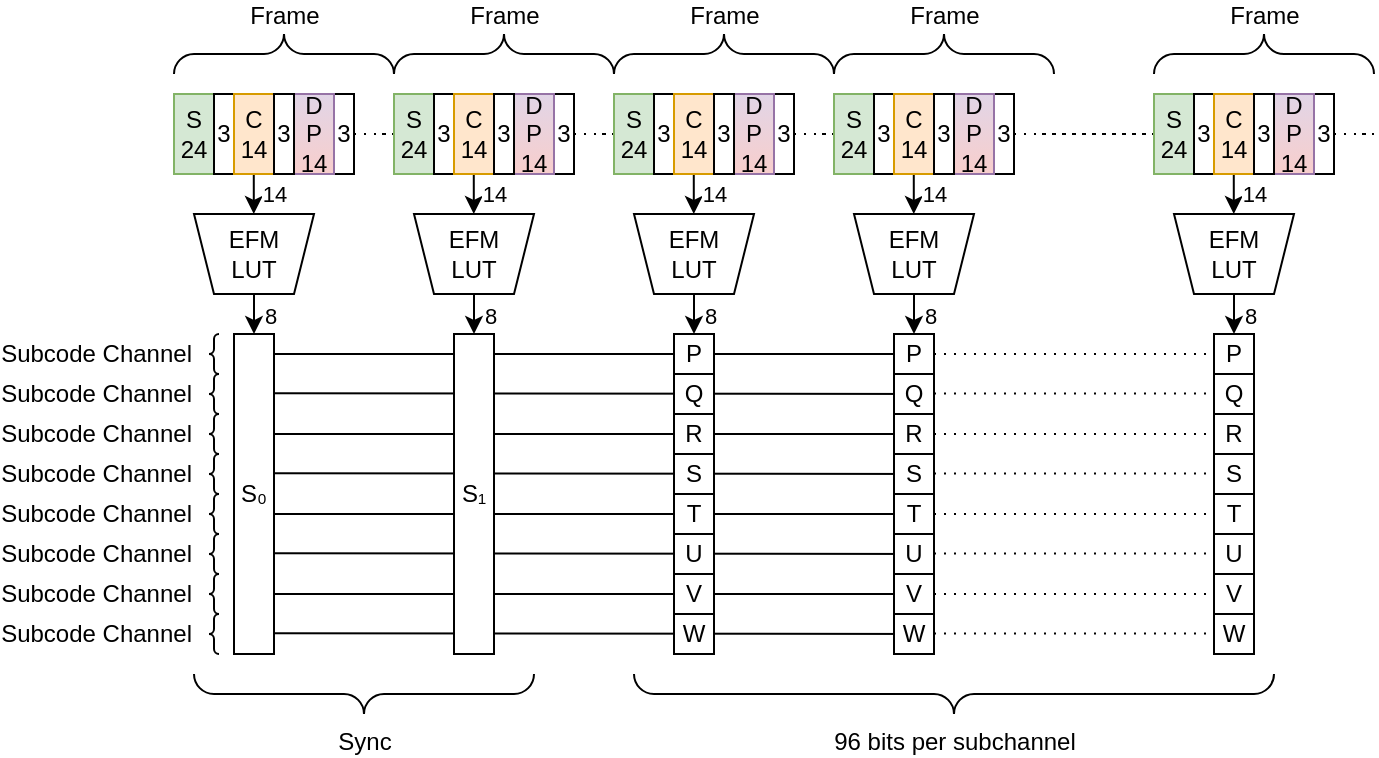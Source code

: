 <mxfile version="20.8.10" type="device"><diagram name="Page-1" id="eJ5jfz9cnsVes51Aqf3n"><mxGraphModel dx="630" dy="610" grid="1" gridSize="10" guides="1" tooltips="1" connect="1" arrows="1" fold="1" page="1" pageScale="1" pageWidth="850" pageHeight="1100" math="0" shadow="0"><root><mxCell id="0"/><mxCell id="1" parent="0"/><mxCell id="e2myvBn2WA90nO6F-CfB-109" value="" style="endArrow=none;html=1;rounded=0;exitX=1;exitY=0.5;exitDx=0;exitDy=0;entryX=1;entryY=0.5;entryDx=0;entryDy=0;" edge="1" parent="1" target="e2myvBn2WA90nO6F-CfB-201"><mxGeometry width="50" height="50" relative="1" as="geometry"><mxPoint x="200" y="290" as="sourcePoint"/><mxPoint x="570" y="290" as="targetPoint"/></mxGeometry></mxCell><mxCell id="e2myvBn2WA90nO6F-CfB-110" value="" style="endArrow=none;html=1;rounded=0;exitX=1;exitY=0.5;exitDx=0;exitDy=0;entryX=1;entryY=0.5;entryDx=0;entryDy=0;" edge="1" parent="1" target="e2myvBn2WA90nO6F-CfB-202"><mxGeometry width="50" height="50" relative="1" as="geometry"><mxPoint x="200.0" y="309.58" as="sourcePoint"/><mxPoint x="570" y="309.58" as="targetPoint"/></mxGeometry></mxCell><mxCell id="e2myvBn2WA90nO6F-CfB-111" value="" style="endArrow=none;html=1;rounded=0;exitX=1;exitY=0.5;exitDx=0;exitDy=0;entryX=1;entryY=0.5;entryDx=0;entryDy=0;" edge="1" parent="1" target="e2myvBn2WA90nO6F-CfB-204"><mxGeometry width="50" height="50" relative="1" as="geometry"><mxPoint x="200.0" y="349.58" as="sourcePoint"/><mxPoint x="570" y="349.58" as="targetPoint"/></mxGeometry></mxCell><mxCell id="e2myvBn2WA90nO6F-CfB-112" value="" style="endArrow=none;html=1;rounded=0;exitX=1;exitY=0.5;exitDx=0;exitDy=0;entryX=1;entryY=0.5;entryDx=0;entryDy=0;" edge="1" parent="1" target="e2myvBn2WA90nO6F-CfB-203"><mxGeometry width="50" height="50" relative="1" as="geometry"><mxPoint x="200.0" y="330" as="sourcePoint"/><mxPoint x="570" y="330" as="targetPoint"/></mxGeometry></mxCell><mxCell id="e2myvBn2WA90nO6F-CfB-113" value="" style="endArrow=none;html=1;rounded=0;exitX=1;exitY=0.5;exitDx=0;exitDy=0;entryX=1;entryY=0.5;entryDx=0;entryDy=0;" edge="1" parent="1" target="e2myvBn2WA90nO6F-CfB-208"><mxGeometry width="50" height="50" relative="1" as="geometry"><mxPoint x="200.0" y="429.58" as="sourcePoint"/><mxPoint x="570" y="429.58" as="targetPoint"/></mxGeometry></mxCell><mxCell id="e2myvBn2WA90nO6F-CfB-114" value="" style="endArrow=none;html=1;rounded=0;exitX=1;exitY=0.5;exitDx=0;exitDy=0;entryX=1;entryY=0.5;entryDx=0;entryDy=0;" edge="1" parent="1" target="e2myvBn2WA90nO6F-CfB-207"><mxGeometry width="50" height="50" relative="1" as="geometry"><mxPoint x="200.0" y="410" as="sourcePoint"/><mxPoint x="570" y="410" as="targetPoint"/></mxGeometry></mxCell><mxCell id="e2myvBn2WA90nO6F-CfB-115" value="" style="endArrow=none;html=1;rounded=0;exitX=1;exitY=0.5;exitDx=0;exitDy=0;entryX=1;entryY=0.5;entryDx=0;entryDy=0;" edge="1" parent="1" target="e2myvBn2WA90nO6F-CfB-206"><mxGeometry width="50" height="50" relative="1" as="geometry"><mxPoint x="200.0" y="389.58" as="sourcePoint"/><mxPoint x="570" y="389.58" as="targetPoint"/></mxGeometry></mxCell><mxCell id="e2myvBn2WA90nO6F-CfB-116" value="" style="endArrow=none;html=1;rounded=0;exitX=1;exitY=0.5;exitDx=0;exitDy=0;entryX=1;entryY=0.5;entryDx=0;entryDy=0;" edge="1" parent="1" target="e2myvBn2WA90nO6F-CfB-205"><mxGeometry width="50" height="50" relative="1" as="geometry"><mxPoint x="200.0" y="370" as="sourcePoint"/><mxPoint x="570" y="370" as="targetPoint"/></mxGeometry></mxCell><mxCell id="e2myvBn2WA90nO6F-CfB-1" value="&lt;div&gt;S&lt;/div&gt;&lt;div&gt;24&lt;br&gt;&lt;/div&gt;" style="rounded=0;whiteSpace=wrap;html=1;fillColor=#d5e8d4;strokeColor=#82b366;" vertex="1" parent="1"><mxGeometry x="150" y="160" width="20" height="40" as="geometry"/></mxCell><mxCell id="e2myvBn2WA90nO6F-CfB-2" value="3" style="rounded=0;whiteSpace=wrap;html=1;" vertex="1" parent="1"><mxGeometry x="170" y="160" width="10" height="40" as="geometry"/></mxCell><mxCell id="e2myvBn2WA90nO6F-CfB-35" style="edgeStyle=orthogonalEdgeStyle;rounded=0;orthogonalLoop=1;jettySize=auto;html=1;exitX=0.5;exitY=1;exitDx=0;exitDy=0;entryX=0.5;entryY=0;entryDx=0;entryDy=0;" edge="1" parent="1"><mxGeometry relative="1" as="geometry"><mxPoint x="189.89" y="200" as="sourcePoint"/><mxPoint x="189.89" y="220" as="targetPoint"/><Array as="points"><mxPoint x="189.89" y="210"/><mxPoint x="189.89" y="210"/></Array></mxGeometry></mxCell><mxCell id="e2myvBn2WA90nO6F-CfB-47" value="14" style="edgeLabel;html=1;align=center;verticalAlign=middle;resizable=0;points=[];" vertex="1" connectable="0" parent="e2myvBn2WA90nO6F-CfB-35"><mxGeometry x="-0.418" relative="1" as="geometry"><mxPoint x="10" y="4" as="offset"/></mxGeometry></mxCell><mxCell id="e2myvBn2WA90nO6F-CfB-3" value="C 14" style="rounded=0;whiteSpace=wrap;html=1;fillColor=#ffe6cc;strokeColor=#d79b00;" vertex="1" parent="1"><mxGeometry x="180" y="160" width="20" height="40" as="geometry"/></mxCell><mxCell id="e2myvBn2WA90nO6F-CfB-4" value="3" style="rounded=0;whiteSpace=wrap;html=1;" vertex="1" parent="1"><mxGeometry x="230" y="160" width="10" height="40" as="geometry"/></mxCell><mxCell id="e2myvBn2WA90nO6F-CfB-5" value="&lt;div&gt;D&lt;/div&gt;&lt;div&gt;P&lt;/div&gt;&lt;div&gt;14&lt;br&gt;&lt;/div&gt;" style="rounded=0;whiteSpace=wrap;html=1;fillColor=#e1d5e7;strokeColor=#9673a6;gradientColor=#F8CECC;" vertex="1" parent="1"><mxGeometry x="210" y="160" width="20" height="40" as="geometry"/></mxCell><mxCell id="e2myvBn2WA90nO6F-CfB-6" value="" style="endArrow=none;dashed=1;html=1;rounded=0;dashPattern=1 4;exitX=1;exitY=0.5;exitDx=0;exitDy=0;" edge="1" parent="1"><mxGeometry width="50" height="50" relative="1" as="geometry"><mxPoint x="240" y="180" as="sourcePoint"/><mxPoint x="250" y="180" as="targetPoint"/><Array as="points"><mxPoint x="260" y="180"/></Array></mxGeometry></mxCell><mxCell id="e2myvBn2WA90nO6F-CfB-11" value="3" style="rounded=0;whiteSpace=wrap;html=1;" vertex="1" parent="1"><mxGeometry x="200" y="160" width="10" height="40" as="geometry"/></mxCell><mxCell id="e2myvBn2WA90nO6F-CfB-22" value="Frame" style="verticalLabelPosition=top;shadow=0;dashed=0;align=center;html=1;verticalAlign=bottom;strokeWidth=1;shape=mxgraph.mockup.markup.curlyBrace;strokeColor=#000000;fillStyle=solid;fillColor=#000000;direction=east;labelPosition=center;" vertex="1" parent="1"><mxGeometry x="150" y="130" width="110" height="20" as="geometry"/></mxCell><mxCell id="e2myvBn2WA90nO6F-CfB-44" style="edgeStyle=orthogonalEdgeStyle;rounded=0;orthogonalLoop=1;jettySize=auto;html=1;exitX=0.5;exitY=1;exitDx=0;exitDy=0;entryX=0.5;entryY=0;entryDx=0;entryDy=0;" edge="1" parent="1" source="e2myvBn2WA90nO6F-CfB-34"><mxGeometry relative="1" as="geometry"><mxPoint x="190" y="280" as="targetPoint"/><Array as="points"><mxPoint x="190" y="270"/><mxPoint x="190" y="270"/></Array></mxGeometry></mxCell><mxCell id="e2myvBn2WA90nO6F-CfB-48" value="8" style="edgeLabel;html=1;align=center;verticalAlign=middle;resizable=0;points=[];" vertex="1" connectable="0" parent="e2myvBn2WA90nO6F-CfB-44"><mxGeometry x="-0.657" y="-1" relative="1" as="geometry"><mxPoint x="9" y="7" as="offset"/></mxGeometry></mxCell><mxCell id="e2myvBn2WA90nO6F-CfB-34" value="EFM&lt;br&gt;LUT" style="shape=trapezoid;perimeter=trapezoidPerimeter;whiteSpace=wrap;html=1;fixedSize=1;gradientColor=none;flipV=1;size=10;" vertex="1" parent="1"><mxGeometry x="160" y="220" width="60" height="40" as="geometry"/></mxCell><mxCell id="e2myvBn2WA90nO6F-CfB-43" value="S₀" style="rounded=0;whiteSpace=wrap;html=1;gradientColor=none;" vertex="1" parent="1"><mxGeometry x="180" y="280" width="20" height="160" as="geometry"/></mxCell><mxCell id="e2myvBn2WA90nO6F-CfB-99" value="Subcode Channel" style="verticalLabelPosition=middle;shadow=0;dashed=0;align=right;html=1;verticalAlign=middle;strokeWidth=1;shape=mxgraph.mockup.markup.curlyBrace;strokeColor=#000000;fillStyle=solid;fillColor=#000000;direction=south;labelPosition=left;flipV=1;flipH=1;" vertex="1" parent="1"><mxGeometry x="160" y="280" width="20" height="20" as="geometry"/></mxCell><mxCell id="e2myvBn2WA90nO6F-CfB-102" value="Subcode Channel" style="verticalLabelPosition=middle;shadow=0;dashed=0;align=right;html=1;verticalAlign=middle;strokeWidth=1;shape=mxgraph.mockup.markup.curlyBrace;strokeColor=#000000;fillStyle=solid;fillColor=#000000;direction=south;labelPosition=left;flipV=1;flipH=1;" vertex="1" parent="1"><mxGeometry x="160" y="300" width="20" height="20" as="geometry"/></mxCell><mxCell id="e2myvBn2WA90nO6F-CfB-103" value="Subcode Channel" style="verticalLabelPosition=middle;shadow=0;dashed=0;align=right;html=1;verticalAlign=middle;strokeWidth=1;shape=mxgraph.mockup.markup.curlyBrace;strokeColor=#000000;fillStyle=solid;fillColor=#000000;direction=south;labelPosition=left;flipV=1;flipH=1;" vertex="1" parent="1"><mxGeometry x="160" y="320" width="20" height="20" as="geometry"/></mxCell><mxCell id="e2myvBn2WA90nO6F-CfB-104" value="Subcode Channel" style="verticalLabelPosition=middle;shadow=0;dashed=0;align=right;html=1;verticalAlign=middle;strokeWidth=1;shape=mxgraph.mockup.markup.curlyBrace;strokeColor=#000000;fillStyle=solid;fillColor=#000000;direction=south;labelPosition=left;flipV=1;flipH=1;" vertex="1" parent="1"><mxGeometry x="160" y="340" width="20" height="20" as="geometry"/></mxCell><mxCell id="e2myvBn2WA90nO6F-CfB-105" value="Subcode Channel" style="verticalLabelPosition=middle;shadow=0;dashed=0;align=right;html=1;verticalAlign=middle;strokeWidth=1;shape=mxgraph.mockup.markup.curlyBrace;strokeColor=#000000;fillStyle=solid;fillColor=#000000;direction=south;labelPosition=left;flipV=1;flipH=1;" vertex="1" parent="1"><mxGeometry x="160" y="360" width="20" height="20" as="geometry"/></mxCell><mxCell id="e2myvBn2WA90nO6F-CfB-106" value="Subcode Channel" style="verticalLabelPosition=middle;shadow=0;dashed=0;align=right;html=1;verticalAlign=middle;strokeWidth=1;shape=mxgraph.mockup.markup.curlyBrace;strokeColor=#000000;fillStyle=solid;fillColor=#000000;direction=south;labelPosition=left;flipV=1;flipH=1;" vertex="1" parent="1"><mxGeometry x="160" y="380" width="20" height="20" as="geometry"/></mxCell><mxCell id="e2myvBn2WA90nO6F-CfB-107" value="Subcode Channel" style="verticalLabelPosition=middle;shadow=0;dashed=0;align=right;html=1;verticalAlign=middle;strokeWidth=1;shape=mxgraph.mockup.markup.curlyBrace;strokeColor=#000000;fillStyle=solid;fillColor=#000000;direction=south;labelPosition=left;flipV=1;flipH=1;" vertex="1" parent="1"><mxGeometry x="160" y="400" width="20" height="20" as="geometry"/></mxCell><mxCell id="e2myvBn2WA90nO6F-CfB-108" value="Subcode Channel" style="verticalLabelPosition=middle;shadow=0;dashed=0;align=right;html=1;verticalAlign=middle;strokeWidth=1;shape=mxgraph.mockup.markup.curlyBrace;strokeColor=#000000;fillStyle=solid;fillColor=#000000;direction=south;labelPosition=left;flipV=1;flipH=1;" vertex="1" parent="1"><mxGeometry x="160" y="420" width="20" height="20" as="geometry"/></mxCell><mxCell id="e2myvBn2WA90nO6F-CfB-146" value="&lt;div&gt;S&lt;/div&gt;&lt;div&gt;24&lt;br&gt;&lt;/div&gt;" style="rounded=0;whiteSpace=wrap;html=1;fillColor=#d5e8d4;strokeColor=#82b366;" vertex="1" parent="1"><mxGeometry x="260" y="160" width="20" height="40" as="geometry"/></mxCell><mxCell id="e2myvBn2WA90nO6F-CfB-147" value="3" style="rounded=0;whiteSpace=wrap;html=1;" vertex="1" parent="1"><mxGeometry x="280" y="160" width="10" height="40" as="geometry"/></mxCell><mxCell id="e2myvBn2WA90nO6F-CfB-148" style="edgeStyle=orthogonalEdgeStyle;rounded=0;orthogonalLoop=1;jettySize=auto;html=1;exitX=0.5;exitY=1;exitDx=0;exitDy=0;entryX=0.5;entryY=0;entryDx=0;entryDy=0;" edge="1" parent="1"><mxGeometry relative="1" as="geometry"><mxPoint x="299.89" y="200" as="sourcePoint"/><mxPoint x="299.89" y="220" as="targetPoint"/><Array as="points"><mxPoint x="299.89" y="210"/><mxPoint x="299.89" y="210"/></Array></mxGeometry></mxCell><mxCell id="e2myvBn2WA90nO6F-CfB-149" value="14" style="edgeLabel;html=1;align=center;verticalAlign=middle;resizable=0;points=[];" vertex="1" connectable="0" parent="e2myvBn2WA90nO6F-CfB-148"><mxGeometry x="-0.418" relative="1" as="geometry"><mxPoint x="10" y="4" as="offset"/></mxGeometry></mxCell><mxCell id="e2myvBn2WA90nO6F-CfB-150" value="C 14" style="rounded=0;whiteSpace=wrap;html=1;fillColor=#ffe6cc;strokeColor=#d79b00;" vertex="1" parent="1"><mxGeometry x="290" y="160" width="20" height="40" as="geometry"/></mxCell><mxCell id="e2myvBn2WA90nO6F-CfB-151" value="3" style="rounded=0;whiteSpace=wrap;html=1;" vertex="1" parent="1"><mxGeometry x="340" y="160" width="10" height="40" as="geometry"/></mxCell><mxCell id="e2myvBn2WA90nO6F-CfB-152" value="&lt;div&gt;D&lt;/div&gt;&lt;div&gt;P&lt;/div&gt;&lt;div&gt;14&lt;br&gt;&lt;/div&gt;" style="rounded=0;whiteSpace=wrap;html=1;fillColor=#e1d5e7;strokeColor=#9673a6;gradientColor=#F8CECC;" vertex="1" parent="1"><mxGeometry x="320" y="160" width="20" height="40" as="geometry"/></mxCell><mxCell id="e2myvBn2WA90nO6F-CfB-153" value="" style="endArrow=none;dashed=1;html=1;rounded=0;dashPattern=1 4;exitX=1;exitY=0.5;exitDx=0;exitDy=0;" edge="1" parent="1"><mxGeometry width="50" height="50" relative="1" as="geometry"><mxPoint x="350" y="180" as="sourcePoint"/><mxPoint x="360" y="180" as="targetPoint"/><Array as="points"><mxPoint x="370" y="180"/></Array></mxGeometry></mxCell><mxCell id="e2myvBn2WA90nO6F-CfB-154" value="3" style="rounded=0;whiteSpace=wrap;html=1;" vertex="1" parent="1"><mxGeometry x="310" y="160" width="10" height="40" as="geometry"/></mxCell><mxCell id="e2myvBn2WA90nO6F-CfB-155" value="Frame" style="verticalLabelPosition=top;shadow=0;dashed=0;align=center;html=1;verticalAlign=bottom;strokeWidth=1;shape=mxgraph.mockup.markup.curlyBrace;strokeColor=#000000;fillStyle=solid;fillColor=#000000;direction=east;labelPosition=center;" vertex="1" parent="1"><mxGeometry x="260" y="130" width="110" height="20" as="geometry"/></mxCell><mxCell id="e2myvBn2WA90nO6F-CfB-156" style="edgeStyle=orthogonalEdgeStyle;rounded=0;orthogonalLoop=1;jettySize=auto;html=1;exitX=0.5;exitY=1;exitDx=0;exitDy=0;entryX=0.5;entryY=0;entryDx=0;entryDy=0;" edge="1" source="e2myvBn2WA90nO6F-CfB-158" parent="1"><mxGeometry relative="1" as="geometry"><mxPoint x="300" y="280" as="targetPoint"/><Array as="points"><mxPoint x="300" y="270"/><mxPoint x="300" y="270"/></Array></mxGeometry></mxCell><mxCell id="e2myvBn2WA90nO6F-CfB-157" value="8" style="edgeLabel;html=1;align=center;verticalAlign=middle;resizable=0;points=[];" vertex="1" connectable="0" parent="e2myvBn2WA90nO6F-CfB-156"><mxGeometry x="-0.657" y="-1" relative="1" as="geometry"><mxPoint x="9" y="7" as="offset"/></mxGeometry></mxCell><mxCell id="e2myvBn2WA90nO6F-CfB-158" value="EFM&lt;br&gt;LUT" style="shape=trapezoid;perimeter=trapezoidPerimeter;whiteSpace=wrap;html=1;fixedSize=1;gradientColor=none;flipV=1;size=10;" vertex="1" parent="1"><mxGeometry x="270" y="220" width="60" height="40" as="geometry"/></mxCell><mxCell id="e2myvBn2WA90nO6F-CfB-167" value="&lt;div&gt;S&lt;/div&gt;&lt;div&gt;24&lt;br&gt;&lt;/div&gt;" style="rounded=0;whiteSpace=wrap;html=1;fillColor=#d5e8d4;strokeColor=#82b366;" vertex="1" parent="1"><mxGeometry x="370" y="160" width="20" height="40" as="geometry"/></mxCell><mxCell id="e2myvBn2WA90nO6F-CfB-168" value="3" style="rounded=0;whiteSpace=wrap;html=1;" vertex="1" parent="1"><mxGeometry x="390" y="160" width="10" height="40" as="geometry"/></mxCell><mxCell id="e2myvBn2WA90nO6F-CfB-169" style="edgeStyle=orthogonalEdgeStyle;rounded=0;orthogonalLoop=1;jettySize=auto;html=1;exitX=0.5;exitY=1;exitDx=0;exitDy=0;entryX=0.5;entryY=0;entryDx=0;entryDy=0;" edge="1" parent="1"><mxGeometry relative="1" as="geometry"><mxPoint x="409.89" y="200" as="sourcePoint"/><mxPoint x="409.89" y="220" as="targetPoint"/><Array as="points"><mxPoint x="409.89" y="210"/><mxPoint x="409.89" y="210"/></Array></mxGeometry></mxCell><mxCell id="e2myvBn2WA90nO6F-CfB-170" value="14" style="edgeLabel;html=1;align=center;verticalAlign=middle;resizable=0;points=[];" vertex="1" connectable="0" parent="e2myvBn2WA90nO6F-CfB-169"><mxGeometry x="-0.418" relative="1" as="geometry"><mxPoint x="10" y="4" as="offset"/></mxGeometry></mxCell><mxCell id="e2myvBn2WA90nO6F-CfB-171" value="C 14" style="rounded=0;whiteSpace=wrap;html=1;fillColor=#ffe6cc;strokeColor=#d79b00;" vertex="1" parent="1"><mxGeometry x="400" y="160" width="20" height="40" as="geometry"/></mxCell><mxCell id="e2myvBn2WA90nO6F-CfB-172" value="3" style="rounded=0;whiteSpace=wrap;html=1;" vertex="1" parent="1"><mxGeometry x="450" y="160" width="10" height="40" as="geometry"/></mxCell><mxCell id="e2myvBn2WA90nO6F-CfB-173" value="&lt;div&gt;D&lt;/div&gt;&lt;div&gt;P&lt;/div&gt;&lt;div&gt;14&lt;br&gt;&lt;/div&gt;" style="rounded=0;whiteSpace=wrap;html=1;fillColor=#e1d5e7;strokeColor=#9673a6;gradientColor=#F8CECC;" vertex="1" parent="1"><mxGeometry x="430" y="160" width="20" height="40" as="geometry"/></mxCell><mxCell id="e2myvBn2WA90nO6F-CfB-174" value="" style="endArrow=none;dashed=1;html=1;rounded=0;dashPattern=1 4;exitX=1;exitY=0.5;exitDx=0;exitDy=0;" edge="1" parent="1"><mxGeometry width="50" height="50" relative="1" as="geometry"><mxPoint x="460" y="180" as="sourcePoint"/><mxPoint x="470" y="180" as="targetPoint"/><Array as="points"><mxPoint x="480" y="180"/></Array></mxGeometry></mxCell><mxCell id="e2myvBn2WA90nO6F-CfB-175" value="3" style="rounded=0;whiteSpace=wrap;html=1;" vertex="1" parent="1"><mxGeometry x="420" y="160" width="10" height="40" as="geometry"/></mxCell><mxCell id="e2myvBn2WA90nO6F-CfB-176" value="Frame" style="verticalLabelPosition=top;shadow=0;dashed=0;align=center;html=1;verticalAlign=bottom;strokeWidth=1;shape=mxgraph.mockup.markup.curlyBrace;strokeColor=#000000;fillStyle=solid;fillColor=#000000;direction=east;labelPosition=center;" vertex="1" parent="1"><mxGeometry x="370" y="130" width="110" height="20" as="geometry"/></mxCell><mxCell id="e2myvBn2WA90nO6F-CfB-177" style="edgeStyle=orthogonalEdgeStyle;rounded=0;orthogonalLoop=1;jettySize=auto;html=1;exitX=0.5;exitY=1;exitDx=0;exitDy=0;entryX=0.5;entryY=0;entryDx=0;entryDy=0;" edge="1" source="e2myvBn2WA90nO6F-CfB-179" target="e2myvBn2WA90nO6F-CfB-180" parent="1"><mxGeometry relative="1" as="geometry"><Array as="points"><mxPoint x="410" y="270"/><mxPoint x="410" y="270"/></Array></mxGeometry></mxCell><mxCell id="e2myvBn2WA90nO6F-CfB-178" value="8" style="edgeLabel;html=1;align=center;verticalAlign=middle;resizable=0;points=[];" vertex="1" connectable="0" parent="e2myvBn2WA90nO6F-CfB-177"><mxGeometry x="-0.657" y="-1" relative="1" as="geometry"><mxPoint x="9" y="7" as="offset"/></mxGeometry></mxCell><mxCell id="e2myvBn2WA90nO6F-CfB-179" value="EFM&lt;br&gt;LUT" style="shape=trapezoid;perimeter=trapezoidPerimeter;whiteSpace=wrap;html=1;fixedSize=1;gradientColor=none;flipV=1;size=10;" vertex="1" parent="1"><mxGeometry x="380" y="220" width="60" height="40" as="geometry"/></mxCell><mxCell id="e2myvBn2WA90nO6F-CfB-180" value="P" style="rounded=0;whiteSpace=wrap;html=1;gradientColor=none;" vertex="1" parent="1"><mxGeometry x="400" y="280" width="20" height="20" as="geometry"/></mxCell><mxCell id="e2myvBn2WA90nO6F-CfB-181" value="Q" style="rounded=0;whiteSpace=wrap;html=1;gradientColor=none;" vertex="1" parent="1"><mxGeometry x="400" y="300" width="20" height="20" as="geometry"/></mxCell><mxCell id="e2myvBn2WA90nO6F-CfB-182" value="R" style="rounded=0;whiteSpace=wrap;html=1;gradientColor=none;" vertex="1" parent="1"><mxGeometry x="400" y="320" width="20" height="20" as="geometry"/></mxCell><mxCell id="e2myvBn2WA90nO6F-CfB-183" value="S" style="rounded=0;whiteSpace=wrap;html=1;gradientColor=none;" vertex="1" parent="1"><mxGeometry x="400" y="340" width="20" height="20" as="geometry"/></mxCell><mxCell id="e2myvBn2WA90nO6F-CfB-184" value="T" style="rounded=0;whiteSpace=wrap;html=1;gradientColor=none;" vertex="1" parent="1"><mxGeometry x="400" y="360" width="20" height="20" as="geometry"/></mxCell><mxCell id="e2myvBn2WA90nO6F-CfB-185" value="U" style="rounded=0;whiteSpace=wrap;html=1;gradientColor=none;" vertex="1" parent="1"><mxGeometry x="400" y="380" width="20" height="20" as="geometry"/></mxCell><mxCell id="e2myvBn2WA90nO6F-CfB-186" value="V" style="rounded=0;whiteSpace=wrap;html=1;gradientColor=none;" vertex="1" parent="1"><mxGeometry x="400" y="400" width="20" height="20" as="geometry"/></mxCell><mxCell id="e2myvBn2WA90nO6F-CfB-187" value="W" style="rounded=0;whiteSpace=wrap;html=1;gradientColor=none;" vertex="1" parent="1"><mxGeometry x="400" y="420" width="20" height="20" as="geometry"/></mxCell><mxCell id="e2myvBn2WA90nO6F-CfB-188" value="&lt;div&gt;S&lt;/div&gt;&lt;div&gt;24&lt;br&gt;&lt;/div&gt;" style="rounded=0;whiteSpace=wrap;html=1;fillColor=#d5e8d4;strokeColor=#82b366;" vertex="1" parent="1"><mxGeometry x="480" y="160" width="20" height="40" as="geometry"/></mxCell><mxCell id="e2myvBn2WA90nO6F-CfB-189" value="3" style="rounded=0;whiteSpace=wrap;html=1;" vertex="1" parent="1"><mxGeometry x="500" y="160" width="10" height="40" as="geometry"/></mxCell><mxCell id="e2myvBn2WA90nO6F-CfB-190" style="edgeStyle=orthogonalEdgeStyle;rounded=0;orthogonalLoop=1;jettySize=auto;html=1;exitX=0.5;exitY=1;exitDx=0;exitDy=0;entryX=0.5;entryY=0;entryDx=0;entryDy=0;" edge="1" parent="1"><mxGeometry relative="1" as="geometry"><mxPoint x="519.89" y="200" as="sourcePoint"/><mxPoint x="519.89" y="220" as="targetPoint"/><Array as="points"><mxPoint x="519.89" y="210"/><mxPoint x="519.89" y="210"/></Array></mxGeometry></mxCell><mxCell id="e2myvBn2WA90nO6F-CfB-191" value="14" style="edgeLabel;html=1;align=center;verticalAlign=middle;resizable=0;points=[];" vertex="1" connectable="0" parent="e2myvBn2WA90nO6F-CfB-190"><mxGeometry x="-0.418" relative="1" as="geometry"><mxPoint x="10" y="4" as="offset"/></mxGeometry></mxCell><mxCell id="e2myvBn2WA90nO6F-CfB-192" value="C 14" style="rounded=0;whiteSpace=wrap;html=1;fillColor=#ffe6cc;strokeColor=#d79b00;" vertex="1" parent="1"><mxGeometry x="510" y="160" width="20" height="40" as="geometry"/></mxCell><mxCell id="e2myvBn2WA90nO6F-CfB-193" value="3" style="rounded=0;whiteSpace=wrap;html=1;" vertex="1" parent="1"><mxGeometry x="560" y="160" width="10" height="40" as="geometry"/></mxCell><mxCell id="e2myvBn2WA90nO6F-CfB-194" value="&lt;div&gt;D&lt;/div&gt;&lt;div&gt;P&lt;/div&gt;&lt;div&gt;14&lt;br&gt;&lt;/div&gt;" style="rounded=0;whiteSpace=wrap;html=1;fillColor=#e1d5e7;strokeColor=#9673a6;gradientColor=#F8CECC;" vertex="1" parent="1"><mxGeometry x="540" y="160" width="20" height="40" as="geometry"/></mxCell><mxCell id="e2myvBn2WA90nO6F-CfB-195" value="" style="endArrow=none;dashed=1;html=1;rounded=0;dashPattern=1 4;exitX=1;exitY=0.5;exitDx=0;exitDy=0;" edge="1" parent="1"><mxGeometry width="50" height="50" relative="1" as="geometry"><mxPoint x="570" y="180" as="sourcePoint"/><mxPoint x="580" y="180" as="targetPoint"/><Array as="points"><mxPoint x="640" y="180"/></Array></mxGeometry></mxCell><mxCell id="e2myvBn2WA90nO6F-CfB-196" value="3" style="rounded=0;whiteSpace=wrap;html=1;" vertex="1" parent="1"><mxGeometry x="530" y="160" width="10" height="40" as="geometry"/></mxCell><mxCell id="e2myvBn2WA90nO6F-CfB-197" value="Frame" style="verticalLabelPosition=top;shadow=0;dashed=0;align=center;html=1;verticalAlign=bottom;strokeWidth=1;shape=mxgraph.mockup.markup.curlyBrace;strokeColor=#000000;fillStyle=solid;fillColor=#000000;direction=east;labelPosition=center;" vertex="1" parent="1"><mxGeometry x="480" y="130" width="110" height="20" as="geometry"/></mxCell><mxCell id="e2myvBn2WA90nO6F-CfB-198" style="edgeStyle=orthogonalEdgeStyle;rounded=0;orthogonalLoop=1;jettySize=auto;html=1;exitX=0.5;exitY=1;exitDx=0;exitDy=0;entryX=0.5;entryY=0;entryDx=0;entryDy=0;" edge="1" source="e2myvBn2WA90nO6F-CfB-200" target="e2myvBn2WA90nO6F-CfB-201" parent="1"><mxGeometry relative="1" as="geometry"><Array as="points"><mxPoint x="520" y="270"/><mxPoint x="520" y="270"/></Array></mxGeometry></mxCell><mxCell id="e2myvBn2WA90nO6F-CfB-199" value="8" style="edgeLabel;html=1;align=center;verticalAlign=middle;resizable=0;points=[];" vertex="1" connectable="0" parent="e2myvBn2WA90nO6F-CfB-198"><mxGeometry x="-0.657" y="-1" relative="1" as="geometry"><mxPoint x="9" y="7" as="offset"/></mxGeometry></mxCell><mxCell id="e2myvBn2WA90nO6F-CfB-200" value="EFM&lt;br&gt;LUT" style="shape=trapezoid;perimeter=trapezoidPerimeter;whiteSpace=wrap;html=1;fixedSize=1;gradientColor=none;flipV=1;size=10;" vertex="1" parent="1"><mxGeometry x="490" y="220" width="60" height="40" as="geometry"/></mxCell><mxCell id="e2myvBn2WA90nO6F-CfB-235" style="edgeStyle=orthogonalEdgeStyle;rounded=0;orthogonalLoop=1;jettySize=auto;html=1;exitX=1;exitY=0.5;exitDx=0;exitDy=0;entryX=0;entryY=0.5;entryDx=0;entryDy=0;endArrow=none;endFill=0;dashed=1;dashPattern=1 4;" edge="1" parent="1" source="e2myvBn2WA90nO6F-CfB-201" target="e2myvBn2WA90nO6F-CfB-223"><mxGeometry relative="1" as="geometry"><Array as="points"><mxPoint x="630" y="290"/><mxPoint x="630" y="290"/></Array></mxGeometry></mxCell><mxCell id="e2myvBn2WA90nO6F-CfB-201" value="P" style="rounded=0;whiteSpace=wrap;html=1;gradientColor=none;" vertex="1" parent="1"><mxGeometry x="510" y="280" width="20" height="20" as="geometry"/></mxCell><mxCell id="e2myvBn2WA90nO6F-CfB-202" value="Q" style="rounded=0;whiteSpace=wrap;html=1;gradientColor=none;" vertex="1" parent="1"><mxGeometry x="510" y="300" width="20" height="20" as="geometry"/></mxCell><mxCell id="e2myvBn2WA90nO6F-CfB-203" value="R" style="rounded=0;whiteSpace=wrap;html=1;gradientColor=none;" vertex="1" parent="1"><mxGeometry x="510" y="320" width="20" height="20" as="geometry"/></mxCell><mxCell id="e2myvBn2WA90nO6F-CfB-204" value="S" style="rounded=0;whiteSpace=wrap;html=1;gradientColor=none;" vertex="1" parent="1"><mxGeometry x="510" y="340" width="20" height="20" as="geometry"/></mxCell><mxCell id="e2myvBn2WA90nO6F-CfB-205" value="T" style="rounded=0;whiteSpace=wrap;html=1;gradientColor=none;" vertex="1" parent="1"><mxGeometry x="510" y="360" width="20" height="20" as="geometry"/></mxCell><mxCell id="e2myvBn2WA90nO6F-CfB-206" value="U" style="rounded=0;whiteSpace=wrap;html=1;gradientColor=none;" vertex="1" parent="1"><mxGeometry x="510" y="380" width="20" height="20" as="geometry"/></mxCell><mxCell id="e2myvBn2WA90nO6F-CfB-207" value="V" style="rounded=0;whiteSpace=wrap;html=1;gradientColor=none;" vertex="1" parent="1"><mxGeometry x="510" y="400" width="20" height="20" as="geometry"/></mxCell><mxCell id="e2myvBn2WA90nO6F-CfB-208" value="W" style="rounded=0;whiteSpace=wrap;html=1;gradientColor=none;" vertex="1" parent="1"><mxGeometry x="510" y="420" width="20" height="20" as="geometry"/></mxCell><mxCell id="e2myvBn2WA90nO6F-CfB-210" value="&lt;div&gt;S&lt;/div&gt;&lt;div&gt;24&lt;br&gt;&lt;/div&gt;" style="rounded=0;whiteSpace=wrap;html=1;fillColor=#d5e8d4;strokeColor=#82b366;" vertex="1" parent="1"><mxGeometry x="640" y="160" width="20" height="40" as="geometry"/></mxCell><mxCell id="e2myvBn2WA90nO6F-CfB-211" value="3" style="rounded=0;whiteSpace=wrap;html=1;" vertex="1" parent="1"><mxGeometry x="660" y="160" width="10" height="40" as="geometry"/></mxCell><mxCell id="e2myvBn2WA90nO6F-CfB-212" style="edgeStyle=orthogonalEdgeStyle;rounded=0;orthogonalLoop=1;jettySize=auto;html=1;exitX=0.5;exitY=1;exitDx=0;exitDy=0;entryX=0.5;entryY=0;entryDx=0;entryDy=0;" edge="1" parent="1"><mxGeometry relative="1" as="geometry"><mxPoint x="679.89" y="200" as="sourcePoint"/><mxPoint x="679.89" y="220" as="targetPoint"/><Array as="points"><mxPoint x="679.89" y="210"/><mxPoint x="679.89" y="210"/></Array></mxGeometry></mxCell><mxCell id="e2myvBn2WA90nO6F-CfB-213" value="14" style="edgeLabel;html=1;align=center;verticalAlign=middle;resizable=0;points=[];" vertex="1" connectable="0" parent="e2myvBn2WA90nO6F-CfB-212"><mxGeometry x="-0.418" relative="1" as="geometry"><mxPoint x="10" y="4" as="offset"/></mxGeometry></mxCell><mxCell id="e2myvBn2WA90nO6F-CfB-214" value="C 14" style="rounded=0;whiteSpace=wrap;html=1;fillColor=#ffe6cc;strokeColor=#d79b00;" vertex="1" parent="1"><mxGeometry x="670" y="160" width="20" height="40" as="geometry"/></mxCell><mxCell id="e2myvBn2WA90nO6F-CfB-215" value="3" style="rounded=0;whiteSpace=wrap;html=1;" vertex="1" parent="1"><mxGeometry x="720" y="160" width="10" height="40" as="geometry"/></mxCell><mxCell id="e2myvBn2WA90nO6F-CfB-216" value="&lt;div&gt;D&lt;/div&gt;&lt;div&gt;P&lt;/div&gt;&lt;div&gt;14&lt;br&gt;&lt;/div&gt;" style="rounded=0;whiteSpace=wrap;html=1;fillColor=#e1d5e7;strokeColor=#9673a6;gradientColor=#F8CECC;" vertex="1" parent="1"><mxGeometry x="700" y="160" width="20" height="40" as="geometry"/></mxCell><mxCell id="e2myvBn2WA90nO6F-CfB-217" value="" style="endArrow=none;dashed=1;html=1;rounded=0;dashPattern=1 4;exitX=1;exitY=0.5;exitDx=0;exitDy=0;" edge="1" parent="1"><mxGeometry width="50" height="50" relative="1" as="geometry"><mxPoint x="730" y="180" as="sourcePoint"/><mxPoint x="740" y="180" as="targetPoint"/><Array as="points"><mxPoint x="750" y="180"/></Array></mxGeometry></mxCell><mxCell id="e2myvBn2WA90nO6F-CfB-218" value="3" style="rounded=0;whiteSpace=wrap;html=1;" vertex="1" parent="1"><mxGeometry x="690" y="160" width="10" height="40" as="geometry"/></mxCell><mxCell id="e2myvBn2WA90nO6F-CfB-219" value="Frame" style="verticalLabelPosition=top;shadow=0;dashed=0;align=center;html=1;verticalAlign=bottom;strokeWidth=1;shape=mxgraph.mockup.markup.curlyBrace;strokeColor=#000000;fillStyle=solid;fillColor=#000000;direction=east;labelPosition=center;" vertex="1" parent="1"><mxGeometry x="640" y="130" width="110" height="20" as="geometry"/></mxCell><mxCell id="e2myvBn2WA90nO6F-CfB-220" style="edgeStyle=orthogonalEdgeStyle;rounded=0;orthogonalLoop=1;jettySize=auto;html=1;exitX=0.5;exitY=1;exitDx=0;exitDy=0;entryX=0.5;entryY=0;entryDx=0;entryDy=0;" edge="1" source="e2myvBn2WA90nO6F-CfB-222" target="e2myvBn2WA90nO6F-CfB-223" parent="1"><mxGeometry relative="1" as="geometry"><Array as="points"><mxPoint x="680" y="270"/><mxPoint x="680" y="270"/></Array></mxGeometry></mxCell><mxCell id="e2myvBn2WA90nO6F-CfB-221" value="8" style="edgeLabel;html=1;align=center;verticalAlign=middle;resizable=0;points=[];" vertex="1" connectable="0" parent="e2myvBn2WA90nO6F-CfB-220"><mxGeometry x="-0.657" y="-1" relative="1" as="geometry"><mxPoint x="9" y="7" as="offset"/></mxGeometry></mxCell><mxCell id="e2myvBn2WA90nO6F-CfB-222" value="EFM&lt;br&gt;LUT" style="shape=trapezoid;perimeter=trapezoidPerimeter;whiteSpace=wrap;html=1;fixedSize=1;gradientColor=none;flipV=1;size=10;" vertex="1" parent="1"><mxGeometry x="650" y="220" width="60" height="40" as="geometry"/></mxCell><mxCell id="e2myvBn2WA90nO6F-CfB-223" value="P" style="rounded=0;whiteSpace=wrap;html=1;gradientColor=none;" vertex="1" parent="1"><mxGeometry x="670" y="280" width="20" height="20" as="geometry"/></mxCell><mxCell id="e2myvBn2WA90nO6F-CfB-224" value="Q" style="rounded=0;whiteSpace=wrap;html=1;gradientColor=none;" vertex="1" parent="1"><mxGeometry x="670" y="300" width="20" height="20" as="geometry"/></mxCell><mxCell id="e2myvBn2WA90nO6F-CfB-225" value="R" style="rounded=0;whiteSpace=wrap;html=1;gradientColor=none;" vertex="1" parent="1"><mxGeometry x="670" y="320" width="20" height="20" as="geometry"/></mxCell><mxCell id="e2myvBn2WA90nO6F-CfB-226" value="S" style="rounded=0;whiteSpace=wrap;html=1;gradientColor=none;" vertex="1" parent="1"><mxGeometry x="670" y="340" width="20" height="20" as="geometry"/></mxCell><mxCell id="e2myvBn2WA90nO6F-CfB-227" value="T" style="rounded=0;whiteSpace=wrap;html=1;gradientColor=none;" vertex="1" parent="1"><mxGeometry x="670" y="360" width="20" height="20" as="geometry"/></mxCell><mxCell id="e2myvBn2WA90nO6F-CfB-228" value="U" style="rounded=0;whiteSpace=wrap;html=1;gradientColor=none;" vertex="1" parent="1"><mxGeometry x="670" y="380" width="20" height="20" as="geometry"/></mxCell><mxCell id="e2myvBn2WA90nO6F-CfB-229" value="V" style="rounded=0;whiteSpace=wrap;html=1;gradientColor=none;" vertex="1" parent="1"><mxGeometry x="670" y="400" width="20" height="20" as="geometry"/></mxCell><mxCell id="e2myvBn2WA90nO6F-CfB-230" value="W" style="rounded=0;whiteSpace=wrap;html=1;gradientColor=none;" vertex="1" parent="1"><mxGeometry x="670" y="420" width="20" height="20" as="geometry"/></mxCell><mxCell id="e2myvBn2WA90nO6F-CfB-232" value="S₁" style="rounded=0;whiteSpace=wrap;html=1;gradientColor=none;" vertex="1" parent="1"><mxGeometry x="290" y="280" width="20" height="160" as="geometry"/></mxCell><mxCell id="e2myvBn2WA90nO6F-CfB-233" value="Sync" style="verticalLabelPosition=bottom;shadow=0;dashed=0;align=center;html=1;verticalAlign=top;strokeWidth=1;shape=mxgraph.mockup.markup.curlyBrace;strokeColor=#000000;fillStyle=solid;fillColor=#000000;direction=east;labelPosition=center;flipV=1;" vertex="1" parent="1"><mxGeometry x="160" y="450" width="170" height="20" as="geometry"/></mxCell><mxCell id="e2myvBn2WA90nO6F-CfB-234" value="96 bits per subchannel" style="verticalLabelPosition=bottom;shadow=0;dashed=0;align=center;html=1;verticalAlign=top;strokeWidth=1;shape=mxgraph.mockup.markup.curlyBrace;strokeColor=#000000;fillStyle=solid;fillColor=#000000;direction=east;labelPosition=center;flipV=1;" vertex="1" parent="1"><mxGeometry x="380" y="450" width="320" height="20" as="geometry"/></mxCell><mxCell id="e2myvBn2WA90nO6F-CfB-236" style="edgeStyle=orthogonalEdgeStyle;rounded=0;orthogonalLoop=1;jettySize=auto;html=1;exitX=1;exitY=0.5;exitDx=0;exitDy=0;entryX=0;entryY=0.5;entryDx=0;entryDy=0;endArrow=none;endFill=0;dashed=1;dashPattern=1 4;" edge="1" parent="1"><mxGeometry relative="1" as="geometry"><mxPoint x="530" y="309.71" as="sourcePoint"/><mxPoint x="670" y="309.71" as="targetPoint"/><Array as="points"><mxPoint x="630" y="309.71"/><mxPoint x="630" y="309.71"/></Array></mxGeometry></mxCell><mxCell id="e2myvBn2WA90nO6F-CfB-237" style="edgeStyle=orthogonalEdgeStyle;rounded=0;orthogonalLoop=1;jettySize=auto;html=1;exitX=1;exitY=0.5;exitDx=0;exitDy=0;entryX=0;entryY=0.5;entryDx=0;entryDy=0;endArrow=none;endFill=0;dashed=1;dashPattern=1 4;" edge="1" parent="1"><mxGeometry relative="1" as="geometry"><mxPoint x="530" y="330" as="sourcePoint"/><mxPoint x="670" y="330" as="targetPoint"/><Array as="points"><mxPoint x="630" y="330"/><mxPoint x="630" y="330"/></Array></mxGeometry></mxCell><mxCell id="e2myvBn2WA90nO6F-CfB-238" style="edgeStyle=orthogonalEdgeStyle;rounded=0;orthogonalLoop=1;jettySize=auto;html=1;exitX=1;exitY=0.5;exitDx=0;exitDy=0;entryX=0;entryY=0.5;entryDx=0;entryDy=0;endArrow=none;endFill=0;dashed=1;dashPattern=1 4;" edge="1" parent="1"><mxGeometry relative="1" as="geometry"><mxPoint x="530" y="349.71" as="sourcePoint"/><mxPoint x="670" y="349.71" as="targetPoint"/><Array as="points"><mxPoint x="630" y="349.71"/><mxPoint x="630" y="349.71"/></Array></mxGeometry></mxCell><mxCell id="e2myvBn2WA90nO6F-CfB-239" style="edgeStyle=orthogonalEdgeStyle;rounded=0;orthogonalLoop=1;jettySize=auto;html=1;exitX=1;exitY=0.5;exitDx=0;exitDy=0;entryX=0;entryY=0.5;entryDx=0;entryDy=0;endArrow=none;endFill=0;dashed=1;dashPattern=1 4;" edge="1" parent="1"><mxGeometry relative="1" as="geometry"><mxPoint x="530" y="370" as="sourcePoint"/><mxPoint x="670" y="370" as="targetPoint"/><Array as="points"><mxPoint x="630" y="370"/><mxPoint x="630" y="370"/></Array></mxGeometry></mxCell><mxCell id="e2myvBn2WA90nO6F-CfB-240" style="edgeStyle=orthogonalEdgeStyle;rounded=0;orthogonalLoop=1;jettySize=auto;html=1;exitX=1;exitY=0.5;exitDx=0;exitDy=0;entryX=0;entryY=0.5;entryDx=0;entryDy=0;endArrow=none;endFill=0;dashed=1;dashPattern=1 4;" edge="1" parent="1"><mxGeometry relative="1" as="geometry"><mxPoint x="530" y="389.71" as="sourcePoint"/><mxPoint x="670" y="389.71" as="targetPoint"/><Array as="points"><mxPoint x="630" y="389.71"/><mxPoint x="630" y="389.71"/></Array></mxGeometry></mxCell><mxCell id="e2myvBn2WA90nO6F-CfB-241" style="edgeStyle=orthogonalEdgeStyle;rounded=0;orthogonalLoop=1;jettySize=auto;html=1;exitX=1;exitY=0.5;exitDx=0;exitDy=0;entryX=0;entryY=0.5;entryDx=0;entryDy=0;endArrow=none;endFill=0;dashed=1;dashPattern=1 4;" edge="1" parent="1"><mxGeometry relative="1" as="geometry"><mxPoint x="530" y="410" as="sourcePoint"/><mxPoint x="670" y="410" as="targetPoint"/><Array as="points"><mxPoint x="630" y="410"/><mxPoint x="630" y="410"/></Array></mxGeometry></mxCell><mxCell id="e2myvBn2WA90nO6F-CfB-242" style="edgeStyle=orthogonalEdgeStyle;rounded=0;orthogonalLoop=1;jettySize=auto;html=1;exitX=1;exitY=0.5;exitDx=0;exitDy=0;entryX=0;entryY=0.5;entryDx=0;entryDy=0;endArrow=none;endFill=0;dashed=1;dashPattern=1 4;" edge="1" parent="1"><mxGeometry relative="1" as="geometry"><mxPoint x="530" y="429.71" as="sourcePoint"/><mxPoint x="670" y="429.71" as="targetPoint"/><Array as="points"><mxPoint x="630" y="429.71"/><mxPoint x="630" y="429.71"/></Array></mxGeometry></mxCell></root></mxGraphModel></diagram></mxfile>
